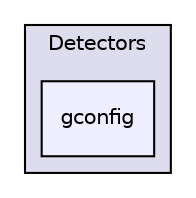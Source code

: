 digraph "/home/travis/build/AliceO2Group/AliceO2/Detectors/gconfig" {
  bgcolor=transparent;
  compound=true
  node [ fontsize="10", fontname="Helvetica"];
  edge [ labelfontsize="10", labelfontname="Helvetica"];
  subgraph clusterdir_051dca18e802f8e9474f2e30d29c04e0 {
    graph [ bgcolor="#ddddee", pencolor="black", label="Detectors" fontname="Helvetica", fontsize="10", URL="dir_051dca18e802f8e9474f2e30d29c04e0.html"]
  dir_fda58d415f46ed5554e220ec8997f6b0 [shape=box, label="gconfig", style="filled", fillcolor="#eeeeff", pencolor="black", URL="dir_fda58d415f46ed5554e220ec8997f6b0.html"];
  }
}
